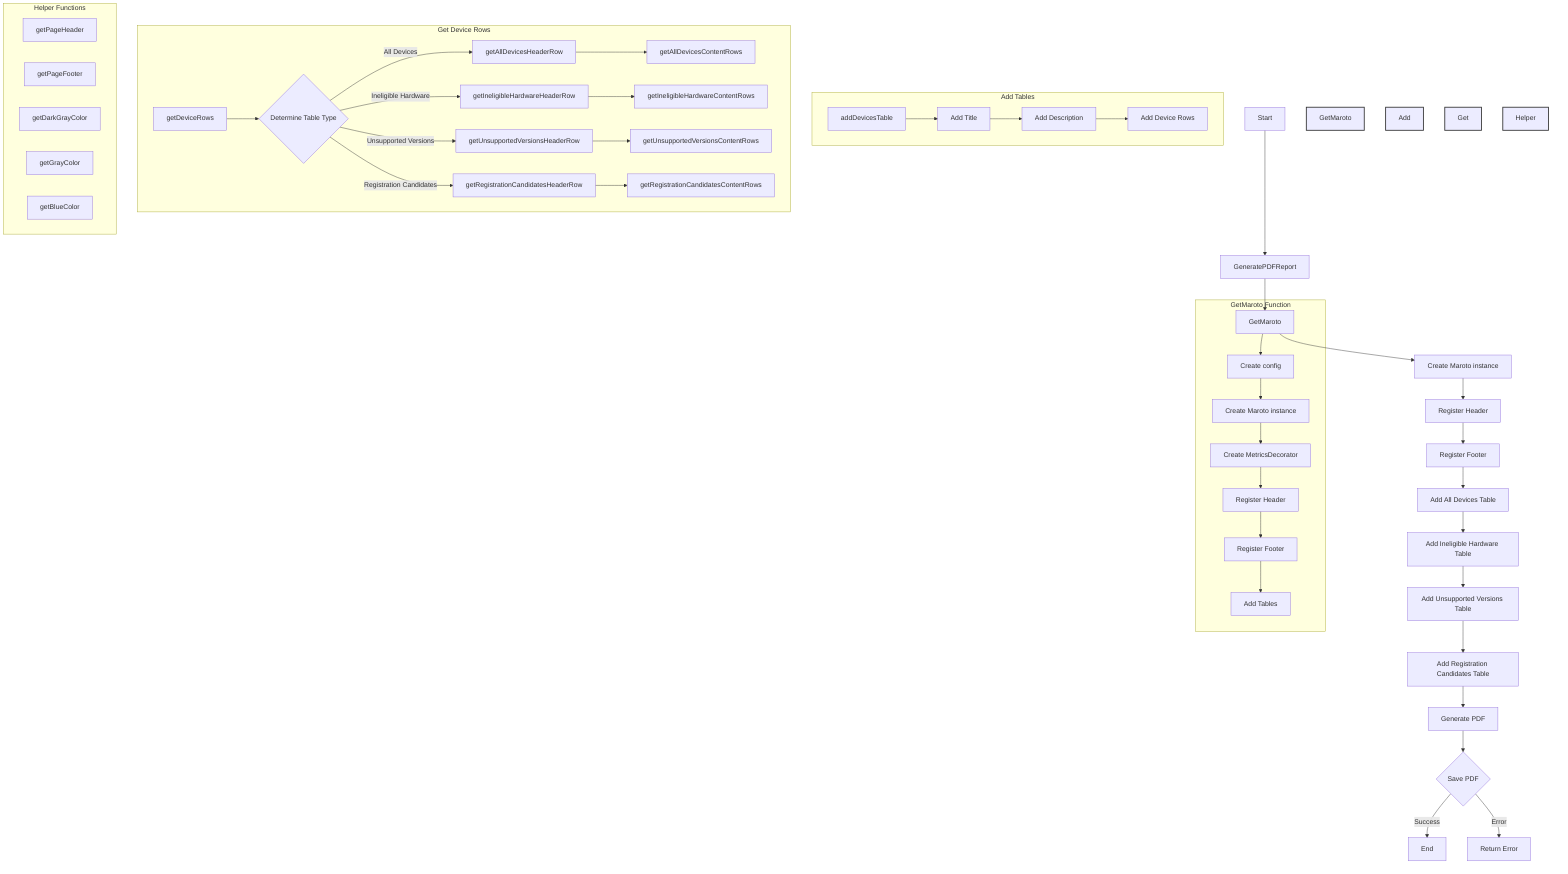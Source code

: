 flowchart TD
    A[Start] --> B[GeneratePDFReport]
    B --> C[GetMaroto]
    C --> D[Create Maroto instance]
    D --> E[Register Header]
    E --> F[Register Footer]
    F --> G[Add All Devices Table]
    G --> H[Add Ineligible Hardware Table]
    H --> I[Add Unsupported Versions Table]
    I --> J[Add Registration Candidates Table]
    J --> K[Generate PDF]
    K --> L{Save PDF}
    L -->|Success| M[End]
    L -->|Error| N[Return Error]

    subgraph GetMaroto Function
        C --> O[Create config]
        O --> P[Create Maroto instance]
        P --> Q[Create MetricsDecorator]
        Q --> R[Register Header]
        R --> S[Register Footer]
        S --> T[Add Tables]
    end

    subgraph Add Tables
        U[addDevicesTable] --> V[Add Title]
        V --> W[Add Description]
        W --> X[Add Device Rows]
    end

    subgraph Get Device Rows
        Y[getDeviceRows] --> Z{Determine Table Type}
        Z -->|All Devices| AA[getAllDevicesHeaderRow]
        Z -->|Ineligible Hardware| AB[getIneligibleHardwareHeaderRow]
        Z -->|Unsupported Versions| AC[getUnsupportedVersionsHeaderRow]
        Z -->|Registration Candidates| AD[getRegistrationCandidatesHeaderRow]
        AA --> AE[getAllDevicesContentRows]
        AB --> AF[getIneligibleHardwareContentRows]
        AC --> AG[getUnsupportedVersionsContentRows]
        AD --> AH[getRegistrationCandidatesContentRows]
    end

    subgraph Helper Functions
        AI[getPageHeader]
        AJ[getPageFooter]
        AK[getDarkGrayColor]
        AL[getGrayColor]
        AM[getBlueColor]
    end

    style GetMaroto Function fill:#f9f,stroke:#333,stroke-width:2px
    style Add Tables fill:#ccf,stroke:#333,stroke-width:2px
    style Get Device Rows fill:#cfc,stroke:#333,stroke-width:2px
    style Helper Functions fill:#fcc,stroke:#333,stroke-width:2px
